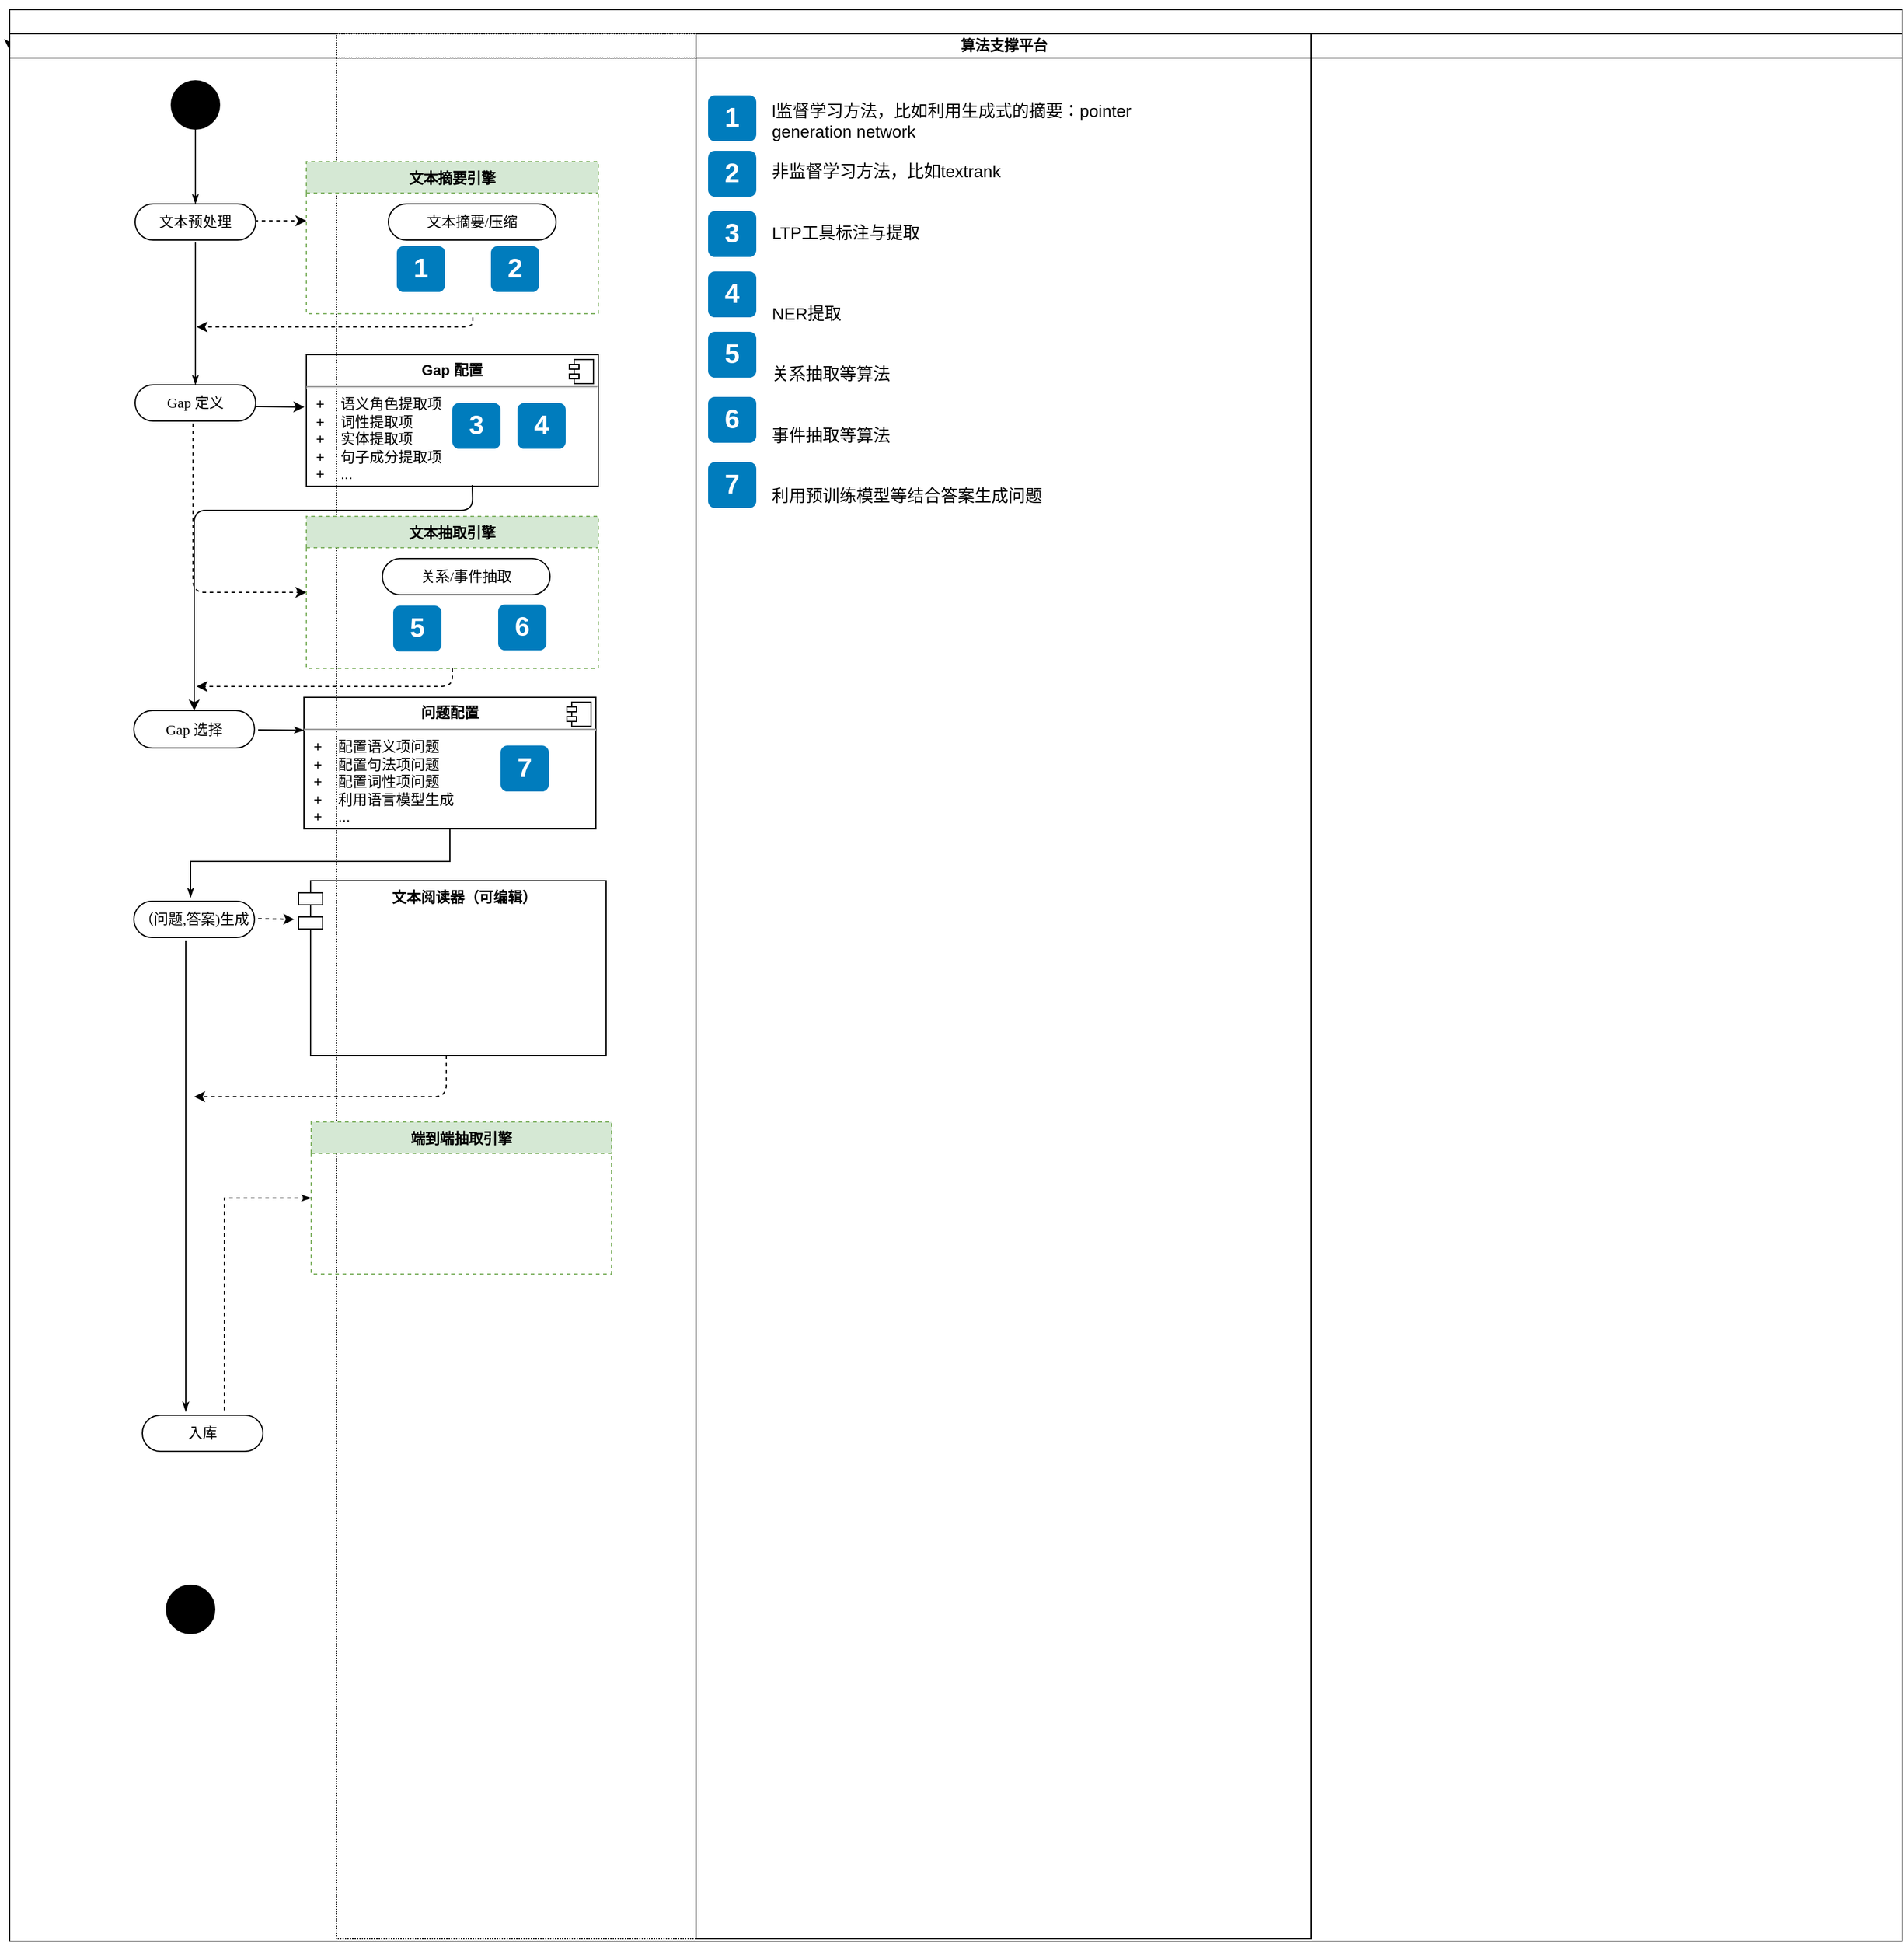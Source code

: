 <mxfile version="13.8.1" type="github">
  <diagram name="Page-1" id="0783ab3e-0a74-02c8-0abd-f7b4e66b4bec">
    <mxGraphModel dx="1632" dy="1537" grid="0" gridSize="10" guides="1" tooltips="1" connect="1" arrows="1" fold="1" page="1" pageScale="1" pageWidth="850" pageHeight="1100" background="#ffffff" math="0" shadow="0">
      <root>
        <mxCell id="0" />
        <mxCell id="1" parent="0" />
        <mxCell id="EHw5fTGMVFigAya_iY1D-30" style="edgeStyle=orthogonalEdgeStyle;rounded=0;orthogonalLoop=1;jettySize=auto;html=1;exitX=0.5;exitY=0;exitDx=0;exitDy=0;entryX=0.5;entryY=0.007;entryDx=0;entryDy=0;entryPerimeter=0;" parent="1" source="1c1d494c118603dd-1" target="1c1d494c118603dd-1" edge="1">
          <mxGeometry relative="1" as="geometry" />
        </mxCell>
        <mxCell id="F5PiqvwF1I0bkjG4wA5f-26" value="" style="endArrow=classic;html=1;dashed=1;" edge="1" parent="1">
          <mxGeometry width="50" height="50" relative="1" as="geometry">
            <mxPoint x="100" y="168" as="sourcePoint" />
            <mxPoint x="143" y="168" as="targetPoint" />
          </mxGeometry>
        </mxCell>
        <mxCell id="F5PiqvwF1I0bkjG4wA5f-34" value="&lt;br&gt;&lt;br&gt;&lt;br&gt;" style="text;html=1;align=center;verticalAlign=middle;resizable=0;points=[];autosize=1;" vertex="1" parent="1">
          <mxGeometry x="175" y="134" width="10" height="46" as="geometry" />
        </mxCell>
        <mxCell id="1c1d494c118603dd-1" value="" style="swimlane;html=1;childLayout=stackLayout;startSize=20;rounded=0;shadow=0;comic=0;labelBackgroundColor=none;strokeWidth=1;fontFamily=Verdana;fontSize=12;align=center;" parent="1" vertex="1">
          <mxGeometry x="-103" y="-7" width="1569" height="1601" as="geometry" />
        </mxCell>
        <mxCell id="EHw5fTGMVFigAya_iY1D-39" style="edgeStyle=orthogonalEdgeStyle;rounded=0;orthogonalLoop=1;jettySize=auto;html=1;exitX=0;exitY=0;exitDx=0;exitDy=0;entryX=0;entryY=0.021;entryDx=0;entryDy=0;entryPerimeter=0;" parent="1c1d494c118603dd-1" source="1c1d494c118603dd-2" target="1c1d494c118603dd-1" edge="1">
          <mxGeometry relative="1" as="geometry" />
        </mxCell>
        <mxCell id="1c1d494c118603dd-2" value="文本结构化平台" style="swimlane;html=1;startSize=20;" parent="1c1d494c118603dd-1" vertex="1">
          <mxGeometry y="20" width="1569" height="1581" as="geometry" />
        </mxCell>
        <mxCell id="1c1d494c118603dd-35" style="edgeStyle=none;rounded=0;html=1;labelBackgroundColor=none;startArrow=none;startFill=0;startSize=5;endArrow=classicThin;endFill=1;endSize=5;jettySize=auto;orthogonalLoop=1;strokeWidth=1;fontFamily=Verdana;fontSize=12" parent="1c1d494c118603dd-2" edge="1">
          <mxGeometry relative="1" as="geometry">
            <mxPoint x="187" y="392" as="sourcePoint" />
            <mxPoint x="187" y="392" as="targetPoint" />
          </mxGeometry>
        </mxCell>
        <mxCell id="F5PiqvwF1I0bkjG4wA5f-38" style="edgeStyle=none;rounded=0;html=1;labelBackgroundColor=none;startArrow=none;startFill=0;startSize=5;endArrow=classicThin;endFill=1;endSize=5;jettySize=auto;orthogonalLoop=1;strokeWidth=1;fontFamily=Verdana;fontSize=12;entryX=0;entryY=0.25;entryDx=0;entryDy=0;" edge="1" parent="1c1d494c118603dd-2" target="F5PiqvwF1I0bkjG4wA5f-57">
          <mxGeometry relative="1" as="geometry">
            <mxPoint x="206" y="577" as="sourcePoint" />
            <mxPoint x="150" y="714" as="targetPoint" />
          </mxGeometry>
        </mxCell>
        <mxCell id="F5PiqvwF1I0bkjG4wA5f-95" value="" style="ellipse;whiteSpace=wrap;html=1;rounded=0;shadow=0;comic=0;labelBackgroundColor=none;strokeWidth=1;fillColor=#000000;fontFamily=Verdana;fontSize=12;align=center;" vertex="1" parent="1c1d494c118603dd-2">
          <mxGeometry x="130" y="1286" width="40" height="40" as="geometry" />
        </mxCell>
        <mxCell id="F5PiqvwF1I0bkjG4wA5f-110" style="edgeStyle=none;rounded=0;html=1;labelBackgroundColor=none;startArrow=none;startFill=0;startSize=5;endArrow=classicThin;endFill=1;endSize=5;jettySize=auto;orthogonalLoop=1;strokeWidth=1;fontFamily=Verdana;fontSize=12;" edge="1" parent="1c1d494c118603dd-2">
          <mxGeometry relative="1" as="geometry">
            <mxPoint x="146" y="752" as="sourcePoint" />
            <mxPoint x="146" y="1142" as="targetPoint" />
          </mxGeometry>
        </mxCell>
        <mxCell id="F5PiqvwF1I0bkjG4wA5f-4" value="" style="ellipse;whiteSpace=wrap;html=1;rounded=0;shadow=0;comic=0;labelBackgroundColor=none;strokeWidth=1;fillColor=#000000;fontFamily=Verdana;fontSize=12;align=center;" vertex="1" parent="1c1d494c118603dd-2">
          <mxGeometry x="134" y="39" width="40" height="40" as="geometry" />
        </mxCell>
        <mxCell id="F5PiqvwF1I0bkjG4wA5f-6" style="edgeStyle=none;rounded=0;html=1;labelBackgroundColor=none;startArrow=none;startFill=0;startSize=5;endArrow=classicThin;endFill=1;endSize=5;jettySize=auto;orthogonalLoop=1;strokeWidth=1;fontFamily=Verdana;fontSize=12;entryX=0.5;entryY=0;entryDx=0;entryDy=0;exitX=0.5;exitY=1;exitDx=0;exitDy=0;" edge="1" parent="1c1d494c118603dd-2" source="F5PiqvwF1I0bkjG4wA5f-4" target="F5PiqvwF1I0bkjG4wA5f-5">
          <mxGeometry relative="1" as="geometry">
            <mxPoint x="342" y="749" as="sourcePoint" />
            <mxPoint x="342" y="717" as="targetPoint" />
          </mxGeometry>
        </mxCell>
        <mxCell id="F5PiqvwF1I0bkjG4wA5f-5" value="文本预处理" style="rounded=1;whiteSpace=wrap;html=1;shadow=0;comic=0;labelBackgroundColor=none;strokeWidth=1;fontFamily=Verdana;fontSize=12;align=center;arcSize=50;" vertex="1" parent="1c1d494c118603dd-2">
          <mxGeometry x="104" y="141" width="100" height="30" as="geometry" />
        </mxCell>
        <mxCell id="F5PiqvwF1I0bkjG4wA5f-27" value="" style="endArrow=classic;html=1;dashed=1;" edge="1" parent="1c1d494c118603dd-2">
          <mxGeometry width="50" height="50" relative="1" as="geometry">
            <mxPoint x="384" y="235" as="sourcePoint" />
            <mxPoint x="155" y="243" as="targetPoint" />
            <Array as="points">
              <mxPoint x="384" y="243" />
            </Array>
          </mxGeometry>
        </mxCell>
        <mxCell id="F5PiqvwF1I0bkjG4wA5f-36" style="edgeStyle=none;rounded=0;html=1;labelBackgroundColor=none;startArrow=none;startFill=0;startSize=5;endArrow=classicThin;endFill=1;endSize=5;jettySize=auto;orthogonalLoop=1;strokeWidth=1;fontFamily=Verdana;fontSize=12;entryX=0.5;entryY=0;entryDx=0;entryDy=0;" edge="1" parent="1c1d494c118603dd-2" target="F5PiqvwF1I0bkjG4wA5f-28">
          <mxGeometry relative="1" as="geometry">
            <mxPoint x="154" y="173" as="sourcePoint" />
            <mxPoint x="153.5" y="265" as="targetPoint" />
          </mxGeometry>
        </mxCell>
        <mxCell id="F5PiqvwF1I0bkjG4wA5f-47" value="" style="endArrow=classic;html=1;exitX=0.5;exitY=1;exitDx=0;exitDy=0;entryX=0.5;entryY=0;entryDx=0;entryDy=0;" edge="1" parent="1c1d494c118603dd-2" target="F5PiqvwF1I0bkjG4wA5f-37">
          <mxGeometry width="50" height="50" relative="1" as="geometry">
            <mxPoint x="383.5" y="374" as="sourcePoint" />
            <mxPoint x="153" y="415" as="targetPoint" />
            <Array as="points">
              <mxPoint x="384" y="395" />
              <mxPoint x="153" y="395" />
            </Array>
          </mxGeometry>
        </mxCell>
        <mxCell id="F5PiqvwF1I0bkjG4wA5f-37" value="Gap 选择" style="rounded=1;whiteSpace=wrap;html=1;shadow=0;comic=0;labelBackgroundColor=none;strokeWidth=1;fontFamily=Verdana;fontSize=12;align=center;arcSize=50;" vertex="1" parent="1c1d494c118603dd-2">
          <mxGeometry x="103" y="561" width="100" height="31" as="geometry" />
        </mxCell>
        <mxCell id="F5PiqvwF1I0bkjG4wA5f-54" value="" style="endArrow=classic;html=1;entryX=0;entryY=0.5;entryDx=0;entryDy=0;dashed=1;" edge="1" parent="1c1d494c118603dd-2" target="F5PiqvwF1I0bkjG4wA5f-49">
          <mxGeometry width="50" height="50" relative="1" as="geometry">
            <mxPoint x="152" y="323" as="sourcePoint" />
            <mxPoint x="263" y="323" as="targetPoint" />
            <Array as="points">
              <mxPoint x="152" y="463" />
            </Array>
          </mxGeometry>
        </mxCell>
        <mxCell id="F5PiqvwF1I0bkjG4wA5f-48" value="（问题,答案)生成" style="rounded=1;whiteSpace=wrap;html=1;shadow=0;comic=0;labelBackgroundColor=none;strokeWidth=1;fontFamily=Verdana;fontSize=12;align=center;arcSize=50;" vertex="1" parent="1c1d494c118603dd-2">
          <mxGeometry x="103" y="719" width="100" height="30" as="geometry" />
        </mxCell>
        <mxCell id="F5PiqvwF1I0bkjG4wA5f-100" value="" style="endArrow=classic;html=1;dashed=1;" edge="1" parent="1c1d494c118603dd-2">
          <mxGeometry width="50" height="50" relative="1" as="geometry">
            <mxPoint x="206" y="733.5" as="sourcePoint" />
            <mxPoint x="236" y="734" as="targetPoint" />
          </mxGeometry>
        </mxCell>
        <mxCell id="1c1d494c118603dd-3" value="" style="swimlane;html=1;startSize=20;dashed=1;dashPattern=1 1;" parent="1c1d494c118603dd-2" vertex="1">
          <mxGeometry x="271" width="808" height="1579" as="geometry" />
        </mxCell>
        <mxCell id="F5PiqvwF1I0bkjG4wA5f-46" value="" style="endArrow=classic;html=1;entryX=-0.007;entryY=0.398;entryDx=0;entryDy=0;entryPerimeter=0;" edge="1" parent="1c1d494c118603dd-3" target="F5PiqvwF1I0bkjG4wA5f-42">
          <mxGeometry width="50" height="50" relative="1" as="geometry">
            <mxPoint x="-68" y="309" as="sourcePoint" />
            <mxPoint x="43" y="309" as="targetPoint" />
          </mxGeometry>
        </mxCell>
        <mxCell id="F5PiqvwF1I0bkjG4wA5f-96" value="文本阅读器（可编辑）" style="shape=module;align=left;spacingLeft=20;align=center;verticalAlign=top;fillColor=none;fontStyle=1" vertex="1" parent="1c1d494c118603dd-3">
          <mxGeometry x="-31.5" y="702" width="255" height="145" as="geometry" />
        </mxCell>
        <mxCell id="F5PiqvwF1I0bkjG4wA5f-30" value="文本摘要引擎" style="swimlane;fontStyle=1;childLayout=stackLayout;horizontal=1;startSize=26;fillColor=#d5e8d4;horizontalStack=0;resizeParent=1;resizeParentMax=0;resizeLast=0;collapsible=1;marginBottom=0;dashed=1;strokeColor=#82b366;" vertex="1" parent="1c1d494c118603dd-3">
          <mxGeometry x="-25" y="106" width="242" height="126" as="geometry" />
        </mxCell>
        <mxCell id="F5PiqvwF1I0bkjG4wA5f-22" value="1" style="rounded=1;whiteSpace=wrap;html=1;fillColor=#007CBD;strokeColor=none;fontColor=#FFFFFF;fontStyle=1;fontSize=22;labelBackgroundColor=none;" vertex="1" parent="1c1d494c118603dd-3">
          <mxGeometry x="50" y="176" width="40" height="38" as="geometry" />
        </mxCell>
        <mxCell id="F5PiqvwF1I0bkjG4wA5f-42" value="&lt;p style=&quot;margin: 0px ; margin-top: 6px ; text-align: center&quot;&gt;&lt;b&gt;Gap 配置&lt;/b&gt;&lt;/p&gt;&lt;hr&gt;&lt;p style=&quot;margin: 0px ; margin-left: 8px&quot;&gt;+&amp;nbsp; &amp;nbsp; 语义角色提取项&lt;br&gt;+&amp;nbsp; &amp;nbsp; 词性提取项&lt;/p&gt;&lt;p style=&quot;margin: 0px ; margin-left: 8px&quot;&gt;+&amp;nbsp; &amp;nbsp; 实体提取项&lt;/p&gt;&lt;p style=&quot;margin: 0px ; margin-left: 8px&quot;&gt;+&amp;nbsp; &amp;nbsp; 句子成分提取项&lt;/p&gt;&lt;p style=&quot;margin: 0px ; margin-left: 8px&quot;&gt;+&amp;nbsp; &amp;nbsp; ...&lt;/p&gt;&lt;p style=&quot;margin: 0px ; margin-left: 8px&quot;&gt;&lt;br&gt;&lt;/p&gt;" style="align=left;overflow=fill;html=1;dropTarget=0;fillColor=none;" vertex="1" parent="1c1d494c118603dd-3">
          <mxGeometry x="-25" y="266" width="242" height="109" as="geometry" />
        </mxCell>
        <mxCell id="F5PiqvwF1I0bkjG4wA5f-43" value="" style="shape=component;jettyWidth=8;jettyHeight=4;" vertex="1" parent="F5PiqvwF1I0bkjG4wA5f-42">
          <mxGeometry x="1" width="20" height="20" relative="1" as="geometry">
            <mxPoint x="-24" y="4" as="offset" />
          </mxGeometry>
        </mxCell>
        <mxCell id="F5PiqvwF1I0bkjG4wA5f-101" value="" style="endArrow=classic;html=1;dashed=1;" edge="1" parent="1c1d494c118603dd-3">
          <mxGeometry width="50" height="50" relative="1" as="geometry">
            <mxPoint x="91" y="847" as="sourcePoint" />
            <mxPoint x="-118" y="881" as="targetPoint" />
            <Array as="points">
              <mxPoint x="91" y="881" />
            </Array>
          </mxGeometry>
        </mxCell>
        <mxCell id="F5PiqvwF1I0bkjG4wA5f-7" value="文本摘要/压缩" style="rounded=1;whiteSpace=wrap;html=1;shadow=0;comic=0;labelBackgroundColor=none;strokeWidth=1;fontFamily=Verdana;fontSize=12;align=center;arcSize=50;" vertex="1" parent="1c1d494c118603dd-3">
          <mxGeometry x="43" y="141" width="139" height="30" as="geometry" />
        </mxCell>
        <mxCell id="F5PiqvwF1I0bkjG4wA5f-44" value="3" style="rounded=1;whiteSpace=wrap;html=1;fillColor=#007CBD;strokeColor=none;fontColor=#FFFFFF;fontStyle=1;fontSize=22;labelBackgroundColor=none;" vertex="1" parent="1c1d494c118603dd-3">
          <mxGeometry x="96" y="306" width="40" height="38" as="geometry" />
        </mxCell>
        <mxCell id="F5PiqvwF1I0bkjG4wA5f-57" value="&lt;p style=&quot;margin: 0px ; margin-top: 6px ; text-align: center&quot;&gt;&lt;b&gt;问题配置&lt;/b&gt;&lt;/p&gt;&lt;hr&gt;&lt;p style=&quot;margin: 0px ; margin-left: 8px&quot;&gt;+&amp;nbsp; &amp;nbsp; 配置语义项问题&lt;br&gt;+&amp;nbsp; &amp;nbsp; 配置句法项问题&lt;/p&gt;&lt;p style=&quot;margin: 0px ; margin-left: 8px&quot;&gt;+&amp;nbsp; &amp;nbsp; 配置词性项问题&lt;/p&gt;&lt;p style=&quot;margin: 0px ; margin-left: 8px&quot;&gt;+&amp;nbsp; &amp;nbsp; 利用语言模型生成&lt;/p&gt;&lt;p style=&quot;margin: 0px ; margin-left: 8px&quot;&gt;+&amp;nbsp; &amp;nbsp; ...&lt;/p&gt;&lt;p style=&quot;margin: 0px ; margin-left: 8px&quot;&gt;&lt;br&gt;&lt;/p&gt;" style="align=left;overflow=fill;html=1;dropTarget=0;fillColor=none;" vertex="1" parent="1c1d494c118603dd-3">
          <mxGeometry x="-27" y="550" width="242" height="109" as="geometry" />
        </mxCell>
        <mxCell id="F5PiqvwF1I0bkjG4wA5f-58" value="" style="shape=component;jettyWidth=8;jettyHeight=4;" vertex="1" parent="F5PiqvwF1I0bkjG4wA5f-57">
          <mxGeometry x="1" width="20" height="20" relative="1" as="geometry">
            <mxPoint x="-24" y="4" as="offset" />
          </mxGeometry>
        </mxCell>
        <mxCell id="F5PiqvwF1I0bkjG4wA5f-23" value="2" style="rounded=1;whiteSpace=wrap;html=1;fillColor=#007CBD;strokeColor=none;fontColor=#FFFFFF;fontStyle=1;fontSize=22;labelBackgroundColor=none;" vertex="1" parent="1c1d494c118603dd-3">
          <mxGeometry x="128" y="176" width="40" height="38" as="geometry" />
        </mxCell>
        <mxCell id="F5PiqvwF1I0bkjG4wA5f-59" value="7" style="rounded=1;whiteSpace=wrap;html=1;fillColor=#007CBD;strokeColor=none;fontColor=#FFFFFF;fontStyle=1;fontSize=22;labelBackgroundColor=none;" vertex="1" parent="1c1d494c118603dd-3">
          <mxGeometry x="136" y="590" width="40" height="38" as="geometry" />
        </mxCell>
        <mxCell id="F5PiqvwF1I0bkjG4wA5f-45" value="4" style="rounded=1;whiteSpace=wrap;html=1;fillColor=#007CBD;strokeColor=none;fontColor=#FFFFFF;fontStyle=1;fontSize=22;labelBackgroundColor=none;" vertex="1" parent="1c1d494c118603dd-3">
          <mxGeometry x="150" y="306" width="40" height="38" as="geometry" />
        </mxCell>
        <mxCell id="F5PiqvwF1I0bkjG4wA5f-49" value="文本抽取引擎" style="swimlane;fontStyle=1;childLayout=stackLayout;horizontal=1;startSize=26;fillColor=#d5e8d4;horizontalStack=0;resizeParent=1;resizeParentMax=0;resizeLast=0;collapsible=1;marginBottom=0;dashed=1;strokeColor=#82b366;" vertex="1" parent="1c1d494c118603dd-3">
          <mxGeometry x="-25" y="400" width="242" height="126" as="geometry" />
        </mxCell>
        <mxCell id="F5PiqvwF1I0bkjG4wA5f-53" value="" style="endArrow=classic;html=1;dashed=1;exitX=0.5;exitY=1;exitDx=0;exitDy=0;" edge="1" parent="F5PiqvwF1I0bkjG4wA5f-49" source="F5PiqvwF1I0bkjG4wA5f-49">
          <mxGeometry width="50" height="50" relative="1" as="geometry">
            <mxPoint x="-3" y="76" as="sourcePoint" />
            <mxPoint x="-91" y="141" as="targetPoint" />
            <Array as="points">
              <mxPoint x="121" y="141" />
            </Array>
          </mxGeometry>
        </mxCell>
        <mxCell id="F5PiqvwF1I0bkjG4wA5f-52" value="关系/事件抽取" style="rounded=1;whiteSpace=wrap;html=1;shadow=0;comic=0;labelBackgroundColor=none;strokeWidth=1;fontFamily=Verdana;fontSize=12;align=center;arcSize=50;" vertex="1" parent="1c1d494c118603dd-3">
          <mxGeometry x="38" y="435" width="139" height="30" as="geometry" />
        </mxCell>
        <mxCell id="F5PiqvwF1I0bkjG4wA5f-55" value="5" style="rounded=1;whiteSpace=wrap;html=1;fillColor=#007CBD;strokeColor=none;fontColor=#FFFFFF;fontStyle=1;fontSize=22;labelBackgroundColor=none;" vertex="1" parent="1c1d494c118603dd-3">
          <mxGeometry x="47" y="474" width="40" height="38" as="geometry" />
        </mxCell>
        <mxCell id="1c1d494c118603dd-4" value="算法支撑平台" style="swimlane;html=1;startSize=20;" parent="1c1d494c118603dd-3" vertex="1">
          <mxGeometry x="298" width="510" height="1579" as="geometry" />
        </mxCell>
        <mxCell id="F5PiqvwF1I0bkjG4wA5f-105" value="7" style="rounded=1;whiteSpace=wrap;html=1;fillColor=#007CBD;strokeColor=none;fontColor=#FFFFFF;fontStyle=1;fontSize=22;labelBackgroundColor=none;" vertex="1" parent="1c1d494c118603dd-4">
          <mxGeometry x="10" y="355" width="40" height="38" as="geometry" />
        </mxCell>
        <mxCell id="F5PiqvwF1I0bkjG4wA5f-102" value="4" style="rounded=1;whiteSpace=wrap;html=1;fillColor=#007CBD;strokeColor=none;fontColor=#FFFFFF;fontStyle=1;fontSize=22;labelBackgroundColor=none;" vertex="1" parent="1c1d494c118603dd-4">
          <mxGeometry x="10" y="197" width="40" height="38" as="geometry" />
        </mxCell>
        <mxCell id="F5PiqvwF1I0bkjG4wA5f-16" value="1" style="rounded=1;whiteSpace=wrap;html=1;fillColor=#007CBD;strokeColor=none;fontColor=#FFFFFF;fontStyle=1;fontSize=22;labelBackgroundColor=none;" vertex="1" parent="1c1d494c118603dd-4">
          <mxGeometry x="10" y="51" width="40" height="38" as="geometry" />
        </mxCell>
        <mxCell id="F5PiqvwF1I0bkjG4wA5f-20" value="2" style="rounded=1;whiteSpace=wrap;html=1;fillColor=#007CBD;strokeColor=none;fontColor=#FFFFFF;fontStyle=1;fontSize=22;labelBackgroundColor=none;" vertex="1" parent="1c1d494c118603dd-4">
          <mxGeometry x="10" y="97" width="40" height="38" as="geometry" />
        </mxCell>
        <mxCell id="F5PiqvwF1I0bkjG4wA5f-25" value="3" style="rounded=1;whiteSpace=wrap;html=1;fillColor=#007CBD;strokeColor=none;fontColor=#FFFFFF;fontStyle=1;fontSize=22;labelBackgroundColor=none;" vertex="1" parent="1c1d494c118603dd-4">
          <mxGeometry x="10" y="147" width="40" height="38" as="geometry" />
        </mxCell>
        <mxCell id="F5PiqvwF1I0bkjG4wA5f-103" value="5" style="rounded=1;whiteSpace=wrap;html=1;fillColor=#007CBD;strokeColor=none;fontColor=#FFFFFF;fontStyle=1;fontSize=22;labelBackgroundColor=none;" vertex="1" parent="1c1d494c118603dd-4">
          <mxGeometry x="10" y="247" width="40" height="38" as="geometry" />
        </mxCell>
        <mxCell id="F5PiqvwF1I0bkjG4wA5f-104" value="6" style="rounded=1;whiteSpace=wrap;html=1;fillColor=#007CBD;strokeColor=none;fontColor=#FFFFFF;fontStyle=1;fontSize=22;labelBackgroundColor=none;" vertex="1" parent="1c1d494c118603dd-4">
          <mxGeometry x="10" y="301" width="40" height="38" as="geometry" />
        </mxCell>
        <mxCell id="F5PiqvwF1I0bkjG4wA5f-18" value="l监督学习方法，比如利用生成式的摘要：pointer generation network&lt;br&gt;&lt;br&gt;非监督学习方法，比如textrank&lt;br&gt;&lt;br&gt;&lt;br&gt;LTP工具标注与提取&lt;br&gt;&lt;br&gt;&lt;br&gt;&lt;br&gt;NER提取&lt;br&gt;&lt;br&gt;&lt;br&gt;关系抽取等算法&lt;br&gt;&lt;br&gt;&lt;br&gt;事件抽取等算法&lt;br&gt;&lt;br&gt;&lt;br&gt;利用预训练模型等结合答案生成问题" style="text;html=1;align=left;verticalAlign=top;spacingTop=-4;fontSize=14;labelBackgroundColor=none;whiteSpace=wrap;" vertex="1" parent="1c1d494c118603dd-4">
          <mxGeometry x="61" y="53" width="304" height="360" as="geometry" />
        </mxCell>
        <mxCell id="F5PiqvwF1I0bkjG4wA5f-107" value="端到端抽取引擎" style="swimlane;fontStyle=1;childLayout=stackLayout;horizontal=1;startSize=26;fillColor=#d5e8d4;horizontalStack=0;resizeParent=1;resizeParentMax=0;resizeLast=0;collapsible=1;marginBottom=0;dashed=1;strokeColor=#82b366;" vertex="1" parent="1c1d494c118603dd-3">
          <mxGeometry x="-21" y="902" width="249" height="126" as="geometry" />
        </mxCell>
        <mxCell id="F5PiqvwF1I0bkjG4wA5f-97" value="入库" style="rounded=1;whiteSpace=wrap;html=1;shadow=0;comic=0;labelBackgroundColor=none;strokeWidth=1;fontFamily=Verdana;fontSize=12;align=center;arcSize=50;" vertex="1" parent="1c1d494c118603dd-2">
          <mxGeometry x="110" y="1145" width="100" height="30" as="geometry" />
        </mxCell>
        <mxCell id="F5PiqvwF1I0bkjG4wA5f-28" value="Gap 定义" style="rounded=1;whiteSpace=wrap;html=1;shadow=0;comic=0;labelBackgroundColor=none;strokeWidth=1;fontFamily=Verdana;fontSize=12;align=center;arcSize=50;" vertex="1" parent="1">
          <mxGeometry x="1" y="304" width="100" height="30" as="geometry" />
        </mxCell>
        <mxCell id="F5PiqvwF1I0bkjG4wA5f-56" value="6" style="rounded=1;whiteSpace=wrap;html=1;fillColor=#007CBD;strokeColor=none;fontColor=#FFFFFF;fontStyle=1;fontSize=22;labelBackgroundColor=none;" vertex="1" parent="1">
          <mxGeometry x="302" y="486" width="40" height="38" as="geometry" />
        </mxCell>
        <mxCell id="F5PiqvwF1I0bkjG4wA5f-60" style="edgeStyle=none;rounded=0;html=1;labelBackgroundColor=none;startArrow=none;startFill=0;startSize=5;endArrow=classicThin;endFill=1;endSize=5;jettySize=auto;orthogonalLoop=1;strokeWidth=1;fontFamily=Verdana;fontSize=12;exitX=0.5;exitY=1;exitDx=0;exitDy=0;" edge="1" parent="1" source="F5PiqvwF1I0bkjG4wA5f-57">
          <mxGeometry relative="1" as="geometry">
            <mxPoint x="113" y="599" as="sourcePoint" />
            <mxPoint x="47" y="729" as="targetPoint" />
            <Array as="points">
              <mxPoint x="262" y="699" />
              <mxPoint x="47" y="699" />
            </Array>
          </mxGeometry>
        </mxCell>
        <mxCell id="F5PiqvwF1I0bkjG4wA5f-111" style="edgeStyle=none;rounded=0;html=1;labelBackgroundColor=none;startArrow=none;startFill=0;startSize=5;endArrow=classicThin;endFill=1;endSize=5;jettySize=auto;orthogonalLoop=1;strokeWidth=1;fontFamily=Verdana;fontSize=12;entryX=0;entryY=0.5;entryDx=0;entryDy=0;dashed=1;" edge="1" parent="1" target="F5PiqvwF1I0bkjG4wA5f-107">
          <mxGeometry relative="1" as="geometry">
            <mxPoint x="75" y="1154" as="sourcePoint" />
            <mxPoint x="47" y="1299" as="targetPoint" />
            <Array as="points">
              <mxPoint x="75" y="978" />
            </Array>
          </mxGeometry>
        </mxCell>
      </root>
    </mxGraphModel>
  </diagram>
</mxfile>

